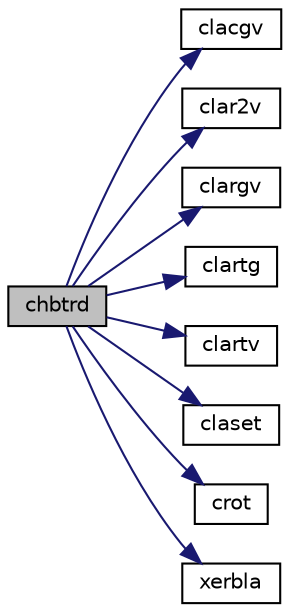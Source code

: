 digraph "chbtrd"
{
 // LATEX_PDF_SIZE
  edge [fontname="Helvetica",fontsize="10",labelfontname="Helvetica",labelfontsize="10"];
  node [fontname="Helvetica",fontsize="10",shape=record];
  rankdir="LR";
  Node1 [label="chbtrd",height=0.2,width=0.4,color="black", fillcolor="grey75", style="filled", fontcolor="black",tooltip="CHBTRD"];
  Node1 -> Node2 [color="midnightblue",fontsize="10",style="solid",fontname="Helvetica"];
  Node2 [label="clacgv",height=0.2,width=0.4,color="black", fillcolor="white", style="filled",URL="$clacgv_8f.html#a0ff51770edb0cdc7328fdae7ace7954e",tooltip="CLACGV conjugates a complex vector."];
  Node1 -> Node3 [color="midnightblue",fontsize="10",style="solid",fontname="Helvetica"];
  Node3 [label="clar2v",height=0.2,width=0.4,color="black", fillcolor="white", style="filled",URL="$clar2v_8f.html#afa6051cabe87f06275d7dd5489c40cdd",tooltip="CLAR2V applies a vector of plane rotations with real cosines and complex sines from both sides to a s..."];
  Node1 -> Node4 [color="midnightblue",fontsize="10",style="solid",fontname="Helvetica"];
  Node4 [label="clargv",height=0.2,width=0.4,color="black", fillcolor="white", style="filled",URL="$clargv_8f.html#a68a1ee847b10379867e914776e69e6de",tooltip="CLARGV generates a vector of plane rotations with real cosines and complex sines."];
  Node1 -> Node5 [color="midnightblue",fontsize="10",style="solid",fontname="Helvetica"];
  Node5 [label="clartg",height=0.2,width=0.4,color="black", fillcolor="white", style="filled",URL="$clartg_8f90.html#a45afd4405cf6da478ce4de9576303369",tooltip="CLARTG generates a plane rotation with real cosine and complex sine."];
  Node1 -> Node6 [color="midnightblue",fontsize="10",style="solid",fontname="Helvetica"];
  Node6 [label="clartv",height=0.2,width=0.4,color="black", fillcolor="white", style="filled",URL="$clartv_8f.html#a1cb1e0f8dfefddc7edc4f48badeb35ce",tooltip="CLARTV applies a vector of plane rotations with real cosines and complex sines to the elements of a p..."];
  Node1 -> Node7 [color="midnightblue",fontsize="10",style="solid",fontname="Helvetica"];
  Node7 [label="claset",height=0.2,width=0.4,color="black", fillcolor="white", style="filled",URL="$claset_8f.html#a3666a7cae5a324eab6ae01b5155f1f5b",tooltip="CLASET initializes the off-diagonal elements and the diagonal elements of a matrix to given values."];
  Node1 -> Node8 [color="midnightblue",fontsize="10",style="solid",fontname="Helvetica"];
  Node8 [label="crot",height=0.2,width=0.4,color="black", fillcolor="white", style="filled",URL="$crot_8f.html#a4afb8af3ae70d2f82fffafe91e933c12",tooltip="CROT applies a plane rotation with real cosine and complex sine to a pair of complex vectors."];
  Node1 -> Node9 [color="midnightblue",fontsize="10",style="solid",fontname="Helvetica"];
  Node9 [label="xerbla",height=0.2,width=0.4,color="black", fillcolor="white", style="filled",URL="$xerbla_8f.html#a377ee61015baf8dea7770b3a404b1c07",tooltip="XERBLA"];
}
